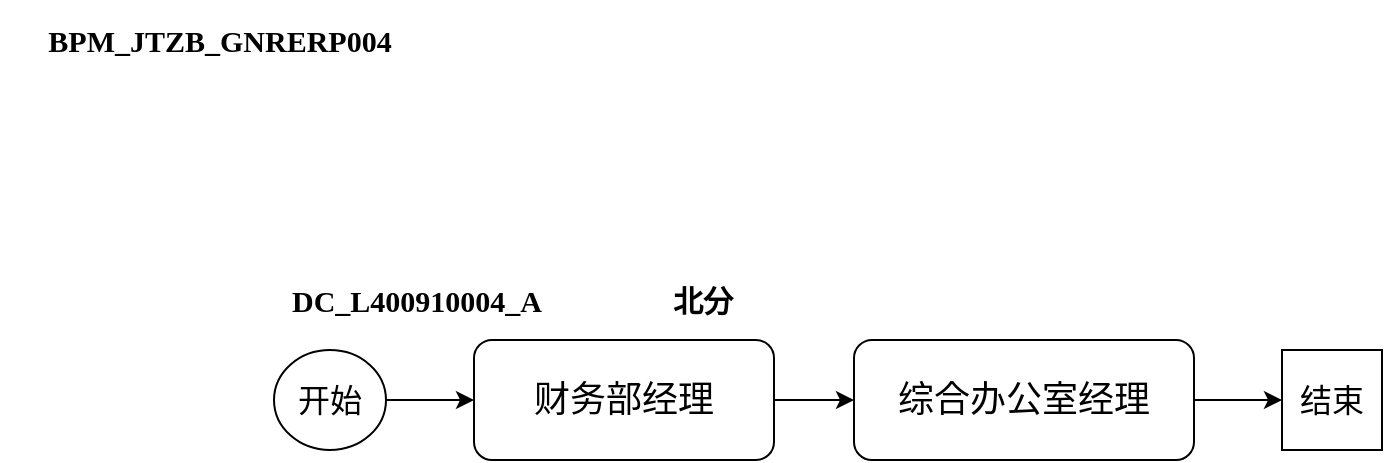 <mxfile version="26.0.16">
  <diagram id="C5RBs43oDa-KdzZeNtuy" name="Page-1">
    <mxGraphModel dx="1194" dy="708" grid="1" gridSize="10" guides="1" tooltips="1" connect="1" arrows="1" fold="1" page="1" pageScale="1" pageWidth="827" pageHeight="1169" math="0" shadow="0">
      <root>
        <mxCell id="WIyWlLk6GJQsqaUBKTNV-0" />
        <mxCell id="WIyWlLk6GJQsqaUBKTNV-1" parent="WIyWlLk6GJQsqaUBKTNV-0" />
        <mxCell id="pftTVOW5zMtByHvlVVlK-4" value="" style="edgeStyle=orthogonalEdgeStyle;rounded=0;orthogonalLoop=1;jettySize=auto;html=1;" edge="1" parent="WIyWlLk6GJQsqaUBKTNV-1" source="pftTVOW5zMtByHvlVVlK-5" target="pftTVOW5zMtByHvlVVlK-9">
          <mxGeometry relative="1" as="geometry" />
        </mxCell>
        <mxCell id="pftTVOW5zMtByHvlVVlK-5" value="&lt;font style=&quot;font-size: 18px;&quot;&gt;财务部经理&lt;/font&gt;" style="rounded=1;whiteSpace=wrap;html=1;fontSize=12;glass=0;strokeWidth=1;shadow=0;" vertex="1" parent="WIyWlLk6GJQsqaUBKTNV-1">
          <mxGeometry x="237" y="170" width="150" height="60" as="geometry" />
        </mxCell>
        <mxCell id="pftTVOW5zMtByHvlVVlK-6" value="" style="edgeStyle=orthogonalEdgeStyle;rounded=0;orthogonalLoop=1;jettySize=auto;html=1;" edge="1" parent="WIyWlLk6GJQsqaUBKTNV-1" source="pftTVOW5zMtByHvlVVlK-7" target="pftTVOW5zMtByHvlVVlK-5">
          <mxGeometry relative="1" as="geometry" />
        </mxCell>
        <mxCell id="pftTVOW5zMtByHvlVVlK-7" value="&lt;font style=&quot;font-size: 16px;&quot;&gt;开始&lt;/font&gt;" style="ellipse;whiteSpace=wrap;html=1;" vertex="1" parent="WIyWlLk6GJQsqaUBKTNV-1">
          <mxGeometry x="137" y="175" width="56" height="50" as="geometry" />
        </mxCell>
        <mxCell id="pftTVOW5zMtByHvlVVlK-8" value="" style="edgeStyle=orthogonalEdgeStyle;rounded=0;orthogonalLoop=1;jettySize=auto;html=1;" edge="1" parent="WIyWlLk6GJQsqaUBKTNV-1" source="pftTVOW5zMtByHvlVVlK-9" target="pftTVOW5zMtByHvlVVlK-10">
          <mxGeometry relative="1" as="geometry" />
        </mxCell>
        <mxCell id="pftTVOW5zMtByHvlVVlK-9" value="&lt;font style=&quot;font-size: 18px;&quot;&gt;综合办公室经理&lt;/font&gt;" style="rounded=1;whiteSpace=wrap;html=1;fontSize=12;glass=0;strokeWidth=1;shadow=0;" vertex="1" parent="WIyWlLk6GJQsqaUBKTNV-1">
          <mxGeometry x="427" y="170" width="170" height="60" as="geometry" />
        </mxCell>
        <mxCell id="pftTVOW5zMtByHvlVVlK-10" value="&lt;font style=&quot;font-size: 16px;&quot;&gt;结束&lt;/font&gt;" style="whiteSpace=wrap;html=1;aspect=fixed;" vertex="1" parent="WIyWlLk6GJQsqaUBKTNV-1">
          <mxGeometry x="641" y="175" width="50" height="50" as="geometry" />
        </mxCell>
        <mxCell id="pftTVOW5zMtByHvlVVlK-11" value="BPM_JTZB_GNRERP004" style="text;html=1;align=center;verticalAlign=middle;whiteSpace=wrap;rounded=0;fontStyle=1;fontFamily=Verdana;fontSize=15;" vertex="1" parent="WIyWlLk6GJQsqaUBKTNV-1">
          <mxGeometry width="220" height="40" as="geometry" />
        </mxCell>
        <mxCell id="pftTVOW5zMtByHvlVVlK-12" value="DC_L400910004_A" style="text;html=1;align=center;verticalAlign=middle;whiteSpace=wrap;rounded=0;fontStyle=1;fontFamily=Times New Roman;fontSize=15;" vertex="1" parent="WIyWlLk6GJQsqaUBKTNV-1">
          <mxGeometry x="137" y="130" width="143" height="40" as="geometry" />
        </mxCell>
        <mxCell id="pftTVOW5zMtByHvlVVlK-13" value="北分" style="text;html=1;align=center;verticalAlign=middle;whiteSpace=wrap;rounded=0;fontStyle=1;fontFamily=Times New Roman;fontSize=15;" vertex="1" parent="WIyWlLk6GJQsqaUBKTNV-1">
          <mxGeometry x="280" y="130" width="143" height="40" as="geometry" />
        </mxCell>
      </root>
    </mxGraphModel>
  </diagram>
</mxfile>

